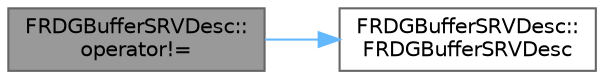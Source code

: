 digraph "FRDGBufferSRVDesc::operator!="
{
 // INTERACTIVE_SVG=YES
 // LATEX_PDF_SIZE
  bgcolor="transparent";
  edge [fontname=Helvetica,fontsize=10,labelfontname=Helvetica,labelfontsize=10];
  node [fontname=Helvetica,fontsize=10,shape=box,height=0.2,width=0.4];
  rankdir="LR";
  Node1 [id="Node000001",label="FRDGBufferSRVDesc::\loperator!=",height=0.2,width=0.4,color="gray40", fillcolor="grey60", style="filled", fontcolor="black",tooltip=" "];
  Node1 -> Node2 [id="edge1_Node000001_Node000002",color="steelblue1",style="solid",tooltip=" "];
  Node2 [id="Node000002",label="FRDGBufferSRVDesc::\lFRDGBufferSRVDesc",height=0.2,width=0.4,color="grey40", fillcolor="white", style="filled",URL="$db/d7a/structFRDGBufferSRVDesc.html#a620bebc1425a21d1197aeaa5c44c3e01",tooltip=" "];
}
